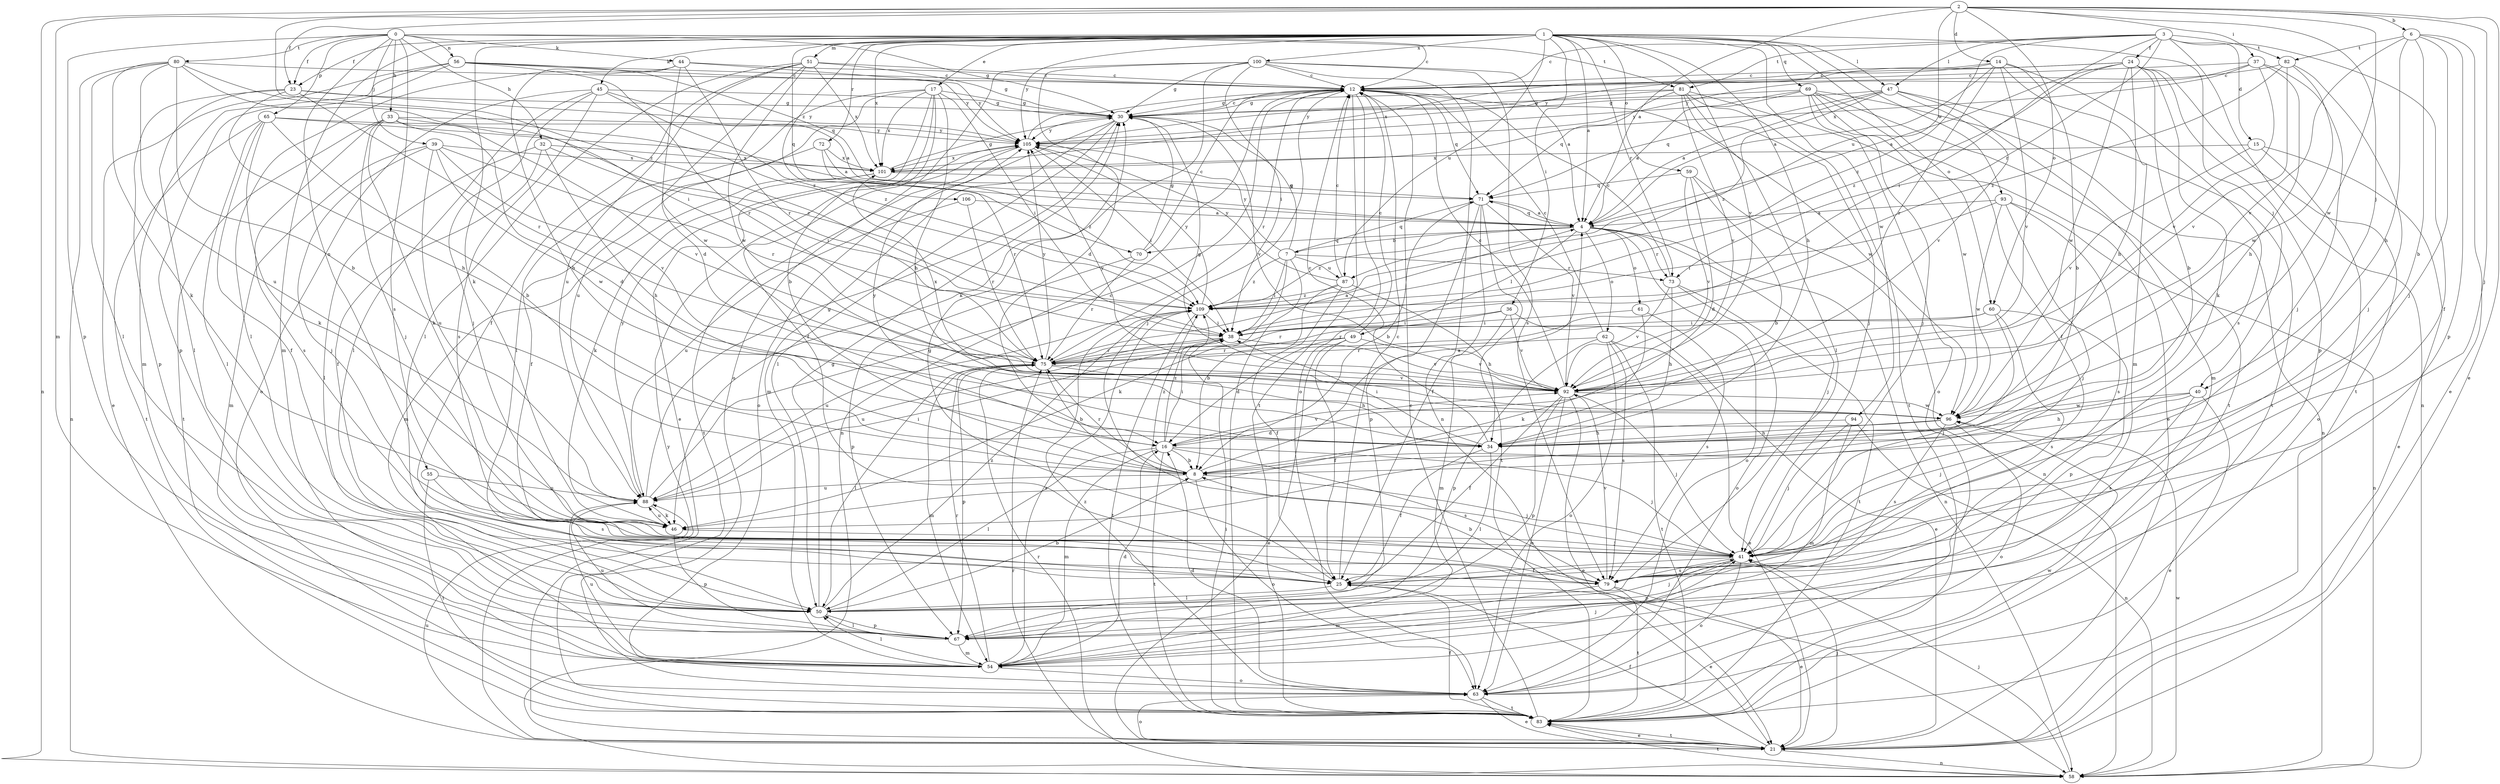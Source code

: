strict digraph  {
0;
1;
2;
3;
4;
6;
7;
8;
12;
14;
15;
16;
17;
21;
23;
24;
25;
30;
32;
33;
34;
36;
37;
38;
39;
40;
41;
44;
45;
46;
47;
49;
50;
51;
54;
55;
56;
58;
59;
60;
61;
62;
63;
65;
67;
69;
70;
71;
72;
73;
75;
79;
80;
81;
82;
83;
87;
88;
92;
93;
94;
96;
100;
101;
105;
106;
109;
0 -> 12  [label=c];
0 -> 23  [label=f];
0 -> 30  [label=g];
0 -> 32  [label=h];
0 -> 33  [label=h];
0 -> 39  [label=j];
0 -> 44  [label=k];
0 -> 55  [label=n];
0 -> 56  [label=n];
0 -> 65  [label=p];
0 -> 67  [label=p];
0 -> 79  [label=s];
0 -> 80  [label=t];
0 -> 81  [label=t];
1 -> 4  [label=a];
1 -> 17  [label=e];
1 -> 23  [label=f];
1 -> 34  [label=h];
1 -> 36  [label=i];
1 -> 40  [label=j];
1 -> 45  [label=k];
1 -> 46  [label=k];
1 -> 47  [label=l];
1 -> 51  [label=m];
1 -> 54  [label=m];
1 -> 59  [label=o];
1 -> 60  [label=o];
1 -> 69  [label=q];
1 -> 70  [label=q];
1 -> 72  [label=r];
1 -> 73  [label=r];
1 -> 87  [label=u];
1 -> 92  [label=v];
1 -> 93  [label=w];
1 -> 94  [label=w];
1 -> 100  [label=x];
1 -> 101  [label=x];
1 -> 105  [label=y];
1 -> 106  [label=z];
2 -> 4  [label=a];
2 -> 6  [label=b];
2 -> 14  [label=d];
2 -> 21  [label=e];
2 -> 23  [label=f];
2 -> 37  [label=i];
2 -> 40  [label=j];
2 -> 41  [label=j];
2 -> 54  [label=m];
2 -> 58  [label=n];
2 -> 60  [label=o];
2 -> 87  [label=u];
2 -> 96  [label=w];
2 -> 109  [label=z];
3 -> 12  [label=c];
3 -> 15  [label=d];
3 -> 24  [label=f];
3 -> 25  [label=f];
3 -> 38  [label=i];
3 -> 47  [label=l];
3 -> 58  [label=n];
3 -> 73  [label=r];
3 -> 81  [label=t];
3 -> 82  [label=t];
3 -> 109  [label=z];
4 -> 7  [label=b];
4 -> 41  [label=j];
4 -> 49  [label=l];
4 -> 58  [label=n];
4 -> 61  [label=o];
4 -> 62  [label=o];
4 -> 63  [label=o];
4 -> 70  [label=q];
4 -> 71  [label=q];
4 -> 73  [label=r];
4 -> 109  [label=z];
6 -> 8  [label=b];
6 -> 21  [label=e];
6 -> 34  [label=h];
6 -> 41  [label=j];
6 -> 67  [label=p];
6 -> 82  [label=t];
6 -> 92  [label=v];
7 -> 30  [label=g];
7 -> 38  [label=i];
7 -> 46  [label=k];
7 -> 71  [label=q];
7 -> 73  [label=r];
7 -> 83  [label=t];
7 -> 87  [label=u];
7 -> 105  [label=y];
7 -> 109  [label=z];
8 -> 4  [label=a];
8 -> 41  [label=j];
8 -> 63  [label=o];
8 -> 75  [label=r];
8 -> 88  [label=u];
8 -> 109  [label=z];
12 -> 30  [label=g];
12 -> 41  [label=j];
12 -> 58  [label=n];
12 -> 63  [label=o];
12 -> 71  [label=q];
12 -> 75  [label=r];
12 -> 83  [label=t];
12 -> 96  [label=w];
14 -> 4  [label=a];
14 -> 8  [label=b];
14 -> 12  [label=c];
14 -> 54  [label=m];
14 -> 75  [label=r];
14 -> 79  [label=s];
14 -> 92  [label=v];
14 -> 101  [label=x];
15 -> 21  [label=e];
15 -> 63  [label=o];
15 -> 92  [label=v];
15 -> 101  [label=x];
16 -> 8  [label=b];
16 -> 38  [label=i];
16 -> 41  [label=j];
16 -> 50  [label=l];
16 -> 54  [label=m];
16 -> 79  [label=s];
16 -> 83  [label=t];
16 -> 92  [label=v];
16 -> 109  [label=z];
17 -> 8  [label=b];
17 -> 21  [label=e];
17 -> 25  [label=f];
17 -> 30  [label=g];
17 -> 34  [label=h];
17 -> 38  [label=i];
17 -> 50  [label=l];
17 -> 88  [label=u];
17 -> 101  [label=x];
21 -> 25  [label=f];
21 -> 41  [label=j];
21 -> 58  [label=n];
21 -> 63  [label=o];
21 -> 75  [label=r];
21 -> 83  [label=t];
21 -> 88  [label=u];
21 -> 105  [label=y];
23 -> 30  [label=g];
23 -> 34  [label=h];
23 -> 50  [label=l];
23 -> 67  [label=p];
23 -> 75  [label=r];
23 -> 105  [label=y];
24 -> 4  [label=a];
24 -> 8  [label=b];
24 -> 12  [label=c];
24 -> 34  [label=h];
24 -> 46  [label=k];
24 -> 67  [label=p];
24 -> 83  [label=t];
24 -> 96  [label=w];
24 -> 105  [label=y];
24 -> 109  [label=z];
25 -> 12  [label=c];
25 -> 21  [label=e];
25 -> 30  [label=g];
25 -> 50  [label=l];
30 -> 12  [label=c];
30 -> 50  [label=l];
30 -> 54  [label=m];
30 -> 63  [label=o];
30 -> 92  [label=v];
30 -> 105  [label=y];
32 -> 25  [label=f];
32 -> 34  [label=h];
32 -> 38  [label=i];
32 -> 50  [label=l];
32 -> 101  [label=x];
33 -> 16  [label=d];
33 -> 41  [label=j];
33 -> 46  [label=k];
33 -> 79  [label=s];
33 -> 83  [label=t];
33 -> 92  [label=v];
33 -> 105  [label=y];
33 -> 109  [label=z];
34 -> 12  [label=c];
34 -> 25  [label=f];
34 -> 38  [label=i];
34 -> 50  [label=l];
34 -> 105  [label=y];
36 -> 21  [label=e];
36 -> 38  [label=i];
36 -> 54  [label=m];
36 -> 75  [label=r];
36 -> 92  [label=v];
37 -> 12  [label=c];
37 -> 34  [label=h];
37 -> 41  [label=j];
37 -> 92  [label=v];
37 -> 101  [label=x];
37 -> 105  [label=y];
38 -> 75  [label=r];
38 -> 88  [label=u];
38 -> 92  [label=v];
39 -> 41  [label=j];
39 -> 54  [label=m];
39 -> 75  [label=r];
39 -> 88  [label=u];
39 -> 92  [label=v];
39 -> 96  [label=w];
39 -> 101  [label=x];
40 -> 21  [label=e];
40 -> 34  [label=h];
40 -> 41  [label=j];
40 -> 79  [label=s];
40 -> 96  [label=w];
41 -> 25  [label=f];
41 -> 63  [label=o];
41 -> 67  [label=p];
41 -> 79  [label=s];
44 -> 8  [label=b];
44 -> 12  [label=c];
44 -> 50  [label=l];
44 -> 75  [label=r];
44 -> 96  [label=w];
44 -> 105  [label=y];
45 -> 4  [label=a];
45 -> 30  [label=g];
45 -> 41  [label=j];
45 -> 50  [label=l];
45 -> 63  [label=o];
45 -> 79  [label=s];
45 -> 109  [label=z];
46 -> 41  [label=j];
46 -> 67  [label=p];
46 -> 88  [label=u];
47 -> 4  [label=a];
47 -> 30  [label=g];
47 -> 54  [label=m];
47 -> 71  [label=q];
47 -> 83  [label=t];
47 -> 92  [label=v];
47 -> 109  [label=z];
49 -> 12  [label=c];
49 -> 16  [label=d];
49 -> 21  [label=e];
49 -> 25  [label=f];
49 -> 75  [label=r];
49 -> 92  [label=v];
50 -> 8  [label=b];
50 -> 30  [label=g];
50 -> 41  [label=j];
50 -> 67  [label=p];
50 -> 109  [label=z];
51 -> 12  [label=c];
51 -> 16  [label=d];
51 -> 25  [label=f];
51 -> 30  [label=g];
51 -> 50  [label=l];
51 -> 88  [label=u];
51 -> 96  [label=w];
51 -> 101  [label=x];
54 -> 16  [label=d];
54 -> 41  [label=j];
54 -> 50  [label=l];
54 -> 63  [label=o];
54 -> 75  [label=r];
54 -> 88  [label=u];
54 -> 109  [label=z];
55 -> 79  [label=s];
55 -> 83  [label=t];
55 -> 88  [label=u];
56 -> 12  [label=c];
56 -> 21  [label=e];
56 -> 54  [label=m];
56 -> 67  [label=p];
56 -> 71  [label=q];
56 -> 75  [label=r];
56 -> 105  [label=y];
58 -> 41  [label=j];
58 -> 75  [label=r];
58 -> 83  [label=t];
58 -> 96  [label=w];
59 -> 8  [label=b];
59 -> 16  [label=d];
59 -> 58  [label=n];
59 -> 71  [label=q];
59 -> 92  [label=v];
60 -> 38  [label=i];
60 -> 41  [label=j];
60 -> 67  [label=p];
60 -> 75  [label=r];
60 -> 79  [label=s];
61 -> 38  [label=i];
61 -> 46  [label=k];
61 -> 79  [label=s];
62 -> 12  [label=c];
62 -> 21  [label=e];
62 -> 63  [label=o];
62 -> 67  [label=p];
62 -> 75  [label=r];
62 -> 79  [label=s];
62 -> 83  [label=t];
63 -> 16  [label=d];
63 -> 21  [label=e];
63 -> 83  [label=t];
63 -> 109  [label=z];
65 -> 4  [label=a];
65 -> 8  [label=b];
65 -> 25  [label=f];
65 -> 46  [label=k];
65 -> 50  [label=l];
65 -> 83  [label=t];
65 -> 105  [label=y];
67 -> 50  [label=l];
67 -> 54  [label=m];
67 -> 88  [label=u];
69 -> 4  [label=a];
69 -> 25  [label=f];
69 -> 30  [label=g];
69 -> 41  [label=j];
69 -> 58  [label=n];
69 -> 63  [label=o];
69 -> 83  [label=t];
69 -> 96  [label=w];
69 -> 105  [label=y];
70 -> 12  [label=c];
70 -> 30  [label=g];
70 -> 67  [label=p];
70 -> 75  [label=r];
71 -> 4  [label=a];
71 -> 8  [label=b];
71 -> 25  [label=f];
71 -> 67  [label=p];
71 -> 83  [label=t];
71 -> 92  [label=v];
72 -> 25  [label=f];
72 -> 75  [label=r];
72 -> 101  [label=x];
72 -> 109  [label=z];
73 -> 12  [label=c];
73 -> 34  [label=h];
73 -> 63  [label=o];
73 -> 83  [label=t];
73 -> 92  [label=v];
75 -> 4  [label=a];
75 -> 8  [label=b];
75 -> 34  [label=h];
75 -> 50  [label=l];
75 -> 54  [label=m];
75 -> 67  [label=p];
75 -> 92  [label=v];
75 -> 105  [label=y];
79 -> 8  [label=b];
79 -> 21  [label=e];
79 -> 54  [label=m];
79 -> 83  [label=t];
79 -> 92  [label=v];
80 -> 8  [label=b];
80 -> 12  [label=c];
80 -> 38  [label=i];
80 -> 46  [label=k];
80 -> 50  [label=l];
80 -> 58  [label=n];
80 -> 88  [label=u];
80 -> 109  [label=z];
81 -> 21  [label=e];
81 -> 30  [label=g];
81 -> 41  [label=j];
81 -> 50  [label=l];
81 -> 71  [label=q];
81 -> 83  [label=t];
81 -> 92  [label=v];
81 -> 105  [label=y];
82 -> 12  [label=c];
82 -> 41  [label=j];
82 -> 92  [label=v];
82 -> 96  [label=w];
82 -> 109  [label=z];
83 -> 12  [label=c];
83 -> 21  [label=e];
83 -> 25  [label=f];
83 -> 38  [label=i];
83 -> 96  [label=w];
87 -> 8  [label=b];
87 -> 12  [label=c];
87 -> 25  [label=f];
87 -> 34  [label=h];
87 -> 105  [label=y];
87 -> 109  [label=z];
88 -> 12  [label=c];
88 -> 30  [label=g];
88 -> 38  [label=i];
88 -> 46  [label=k];
88 -> 105  [label=y];
92 -> 12  [label=c];
92 -> 21  [label=e];
92 -> 25  [label=f];
92 -> 30  [label=g];
92 -> 41  [label=j];
92 -> 63  [label=o];
92 -> 67  [label=p];
92 -> 96  [label=w];
92 -> 101  [label=x];
92 -> 105  [label=y];
93 -> 4  [label=a];
93 -> 38  [label=i];
93 -> 41  [label=j];
93 -> 58  [label=n];
93 -> 79  [label=s];
93 -> 96  [label=w];
94 -> 34  [label=h];
94 -> 41  [label=j];
94 -> 54  [label=m];
94 -> 58  [label=n];
96 -> 16  [label=d];
96 -> 34  [label=h];
96 -> 63  [label=o];
96 -> 79  [label=s];
100 -> 4  [label=a];
100 -> 12  [label=c];
100 -> 16  [label=d];
100 -> 30  [label=g];
100 -> 38  [label=i];
100 -> 46  [label=k];
100 -> 58  [label=n];
100 -> 63  [label=o];
100 -> 79  [label=s];
101 -> 30  [label=g];
101 -> 46  [label=k];
101 -> 54  [label=m];
101 -> 71  [label=q];
105 -> 12  [label=c];
105 -> 38  [label=i];
105 -> 83  [label=t];
105 -> 101  [label=x];
106 -> 4  [label=a];
106 -> 75  [label=r];
106 -> 88  [label=u];
109 -> 38  [label=i];
109 -> 83  [label=t];
109 -> 88  [label=u];
109 -> 105  [label=y];
}
